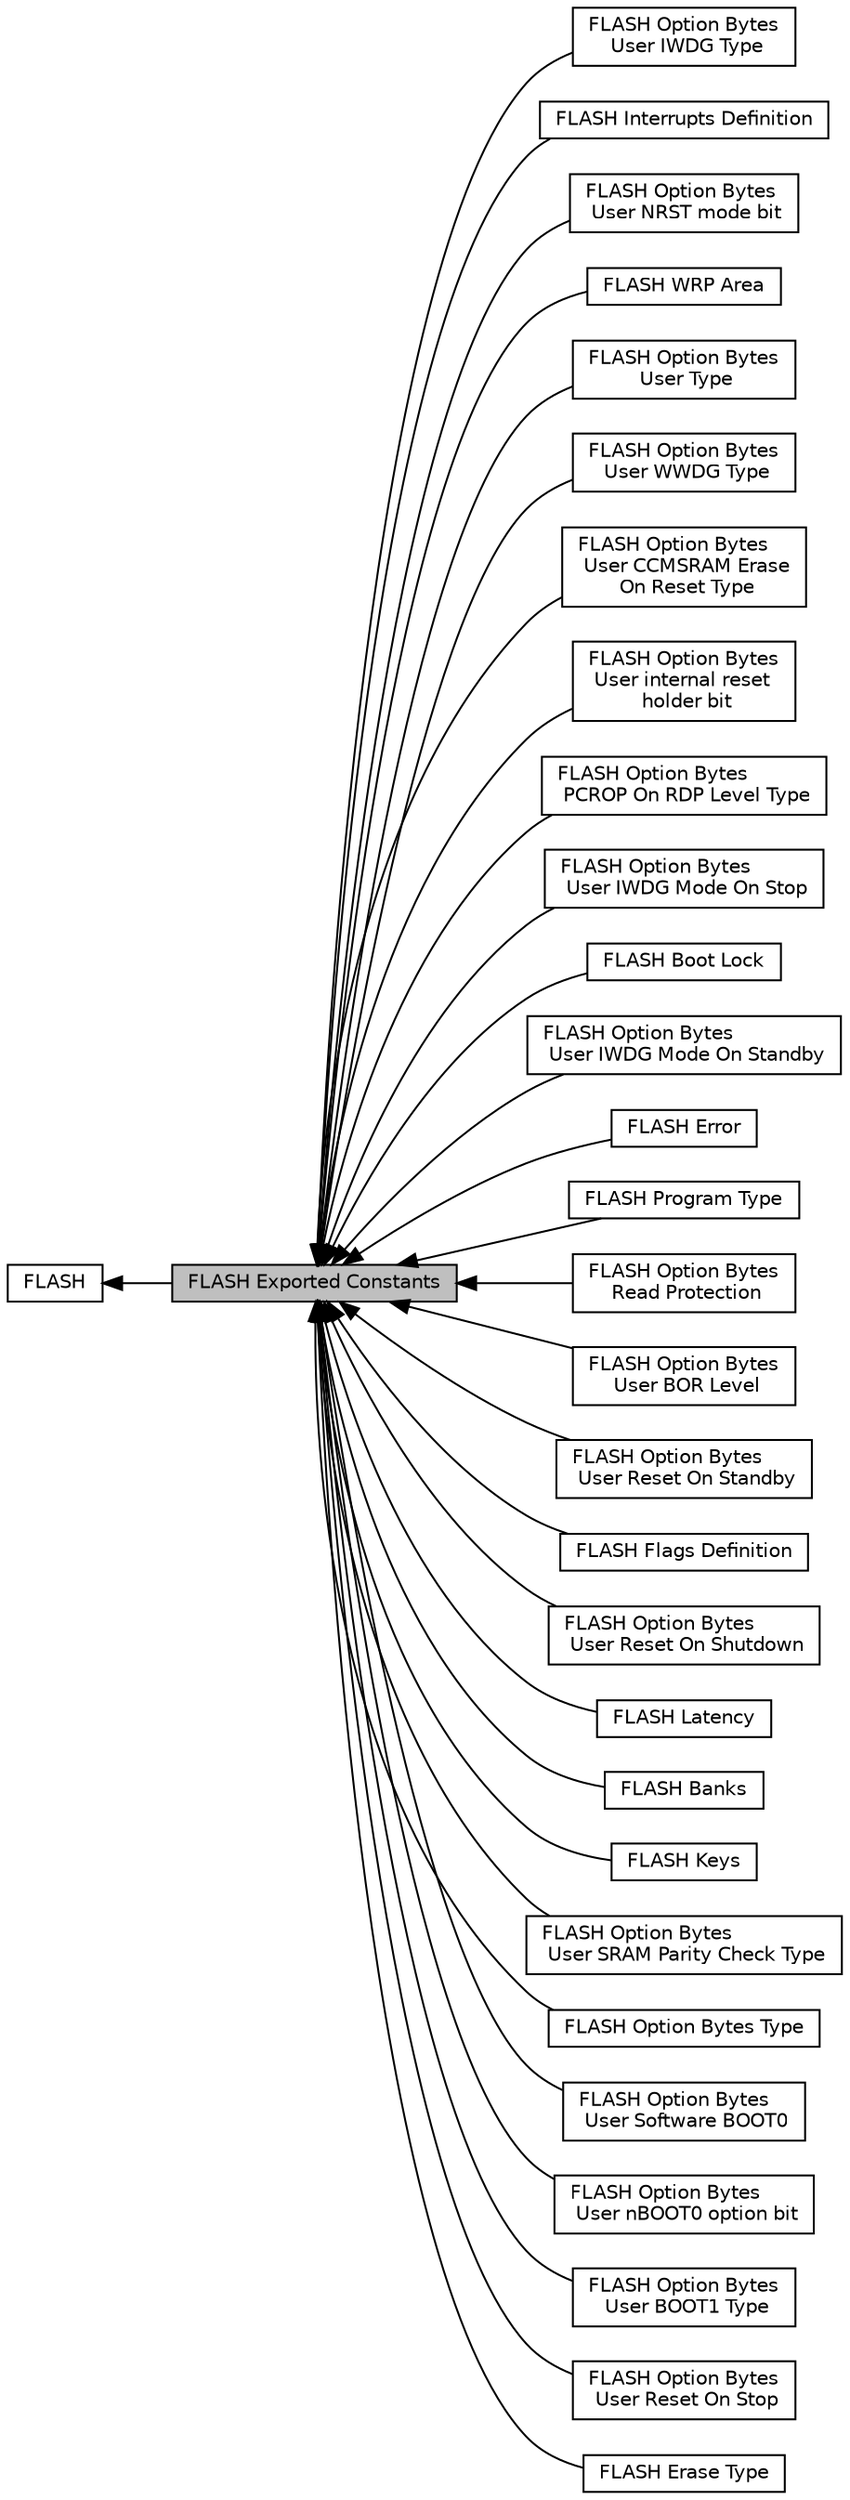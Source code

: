 digraph "FLASH Exported Constants"
{
  edge [fontname="Helvetica",fontsize="10",labelfontname="Helvetica",labelfontsize="10"];
  node [fontname="Helvetica",fontsize="10",shape=box];
  rankdir=LR;
  Node16 [label="FLASH Option Bytes\l User IWDG Type",height=0.2,width=0.4,color="black", fillcolor="white", style="filled",URL="$group__FLASH__OB__USER__IWDG__SW.html",tooltip=" "];
  Node31 [label="FLASH Interrupts Definition",height=0.2,width=0.4,color="black", fillcolor="white", style="filled",URL="$group__FLASH__Interrupt__definition.html",tooltip="FLASH Interrupt definition."];
  Node25 [label="FLASH Option Bytes\l User NRST mode bit",height=0.2,width=0.4,color="black", fillcolor="white", style="filled",URL="$group__FLASH__OB__USER__NRST__MODE.html",tooltip=" "];
  Node8 [label="FLASH WRP Area",height=0.2,width=0.4,color="black", fillcolor="white", style="filled",URL="$group__FLASH__OB__WRP__Area.html",tooltip=" "];
  Node11 [label="FLASH Option Bytes\l User Type",height=0.2,width=0.4,color="black", fillcolor="white", style="filled",URL="$group__FLASH__OB__USER__Type.html",tooltip=" "];
  Node19 [label="FLASH Option Bytes\l User WWDG Type",height=0.2,width=0.4,color="black", fillcolor="white", style="filled",URL="$group__FLASH__OB__USER__WWDG__SW.html",tooltip=" "];
  Node22 [label="FLASH Option Bytes\l User CCMSRAM Erase\l On Reset Type",height=0.2,width=0.4,color="black", fillcolor="white", style="filled",URL="$group__FLASH__OB__USER__CCMSRAM__RST.html",tooltip=" "];
  Node26 [label="FLASH Option Bytes\l User internal reset\l holder bit",height=0.2,width=0.4,color="black", fillcolor="white", style="filled",URL="$group__FLASH__OB__USER__INTERNAL__RESET__HOLDER.html",tooltip=" "];
  Node27 [label="FLASH Option Bytes\l PCROP On RDP Level Type",height=0.2,width=0.4,color="black", fillcolor="white", style="filled",URL="$group__FLASH__OB__PCROP__RDP.html",tooltip=" "];
  Node17 [label="FLASH Option Bytes\l User IWDG Mode On Stop",height=0.2,width=0.4,color="black", fillcolor="white", style="filled",URL="$group__FLASH__OB__USER__IWDG__STOP.html",tooltip=" "];
  Node9 [label="FLASH Boot Lock",height=0.2,width=0.4,color="black", fillcolor="white", style="filled",URL="$group__FLASH__OB__Boot__Lock.html",tooltip=" "];
  Node18 [label="FLASH Option Bytes\l User IWDG Mode On Standby",height=0.2,width=0.4,color="black", fillcolor="white", style="filled",URL="$group__FLASH__OB__USER__IWDG__STANDBY.html",tooltip=" "];
  Node3 [label="FLASH Error",height=0.2,width=0.4,color="black", fillcolor="white", style="filled",URL="$group__FLASH__Error.html",tooltip=" "];
  Node6 [label="FLASH Program Type",height=0.2,width=0.4,color="black", fillcolor="white", style="filled",URL="$group__FLASH__Type__Program.html",tooltip=" "];
  Node10 [label="FLASH Option Bytes\l Read Protection",height=0.2,width=0.4,color="black", fillcolor="white", style="filled",URL="$group__FLASH__OB__Read__Protection.html",tooltip=" "];
  Node12 [label="FLASH Option Bytes\l User BOR Level",height=0.2,width=0.4,color="black", fillcolor="white", style="filled",URL="$group__FLASH__OB__USER__BOR__LEVEL.html",tooltip=" "];
  Node14 [label="FLASH Option Bytes\l User Reset On Standby",height=0.2,width=0.4,color="black", fillcolor="white", style="filled",URL="$group__FLASH__OB__USER__nRST__STANDBY.html",tooltip=" "];
  Node30 [label="FLASH Flags Definition",height=0.2,width=0.4,color="black", fillcolor="white", style="filled",URL="$group__FLASH__Flags.html",tooltip=" "];
  Node15 [label="FLASH Option Bytes\l User Reset On Shutdown",height=0.2,width=0.4,color="black", fillcolor="white", style="filled",URL="$group__FLASH__OB__USER__nRST__SHUTDOWN.html",tooltip=" "];
  Node28 [label="FLASH Latency",height=0.2,width=0.4,color="black", fillcolor="white", style="filled",URL="$group__FLASH__Latency.html",tooltip=" "];
  Node5 [label="FLASH Banks",height=0.2,width=0.4,color="black", fillcolor="white", style="filled",URL="$group__FLASH__Banks.html",tooltip=" "];
  Node29 [label="FLASH Keys",height=0.2,width=0.4,color="black", fillcolor="white", style="filled",URL="$group__FLASH__Keys.html",tooltip=" "];
  Node21 [label="FLASH Option Bytes\l User SRAM Parity Check Type",height=0.2,width=0.4,color="black", fillcolor="white", style="filled",URL="$group__FLASH__OB__USER__SRAM__PE.html",tooltip=" "];
  Node1 [label="FLASH Exported Constants",height=0.2,width=0.4,color="black", fillcolor="grey75", style="filled", fontcolor="black",tooltip=" "];
  Node7 [label="FLASH Option Bytes Type",height=0.2,width=0.4,color="black", fillcolor="white", style="filled",URL="$group__FLASH__OB__Type.html",tooltip=" "];
  Node23 [label="FLASH Option Bytes\l User Software BOOT0",height=0.2,width=0.4,color="black", fillcolor="white", style="filled",URL="$group__FLASH__OB__USER__nSWBOOT0.html",tooltip=" "];
  Node24 [label="FLASH Option Bytes\l User nBOOT0 option bit",height=0.2,width=0.4,color="black", fillcolor="white", style="filled",URL="$group__FLASH__OB__USER__nBOOT0.html",tooltip=" "];
  Node20 [label="FLASH Option Bytes\l User BOOT1 Type",height=0.2,width=0.4,color="black", fillcolor="white", style="filled",URL="$group__FLASH__OB__USER__nBOOT1.html",tooltip=" "];
  Node13 [label="FLASH Option Bytes\l User Reset On Stop",height=0.2,width=0.4,color="black", fillcolor="white", style="filled",URL="$group__FLASH__OB__USER__nRST__STOP.html",tooltip=" "];
  Node4 [label="FLASH Erase Type",height=0.2,width=0.4,color="black", fillcolor="white", style="filled",URL="$group__FLASH__Type__Erase.html",tooltip=" "];
  Node2 [label="FLASH",height=0.2,width=0.4,color="black", fillcolor="white", style="filled",URL="$group__FLASH.html",tooltip="FLASH HAL module driver."];
  Node2->Node1 [shape=plaintext, dir="back", style="solid"];
  Node1->Node3 [shape=plaintext, dir="back", style="solid"];
  Node1->Node4 [shape=plaintext, dir="back", style="solid"];
  Node1->Node5 [shape=plaintext, dir="back", style="solid"];
  Node1->Node6 [shape=plaintext, dir="back", style="solid"];
  Node1->Node7 [shape=plaintext, dir="back", style="solid"];
  Node1->Node8 [shape=plaintext, dir="back", style="solid"];
  Node1->Node9 [shape=plaintext, dir="back", style="solid"];
  Node1->Node10 [shape=plaintext, dir="back", style="solid"];
  Node1->Node11 [shape=plaintext, dir="back", style="solid"];
  Node1->Node12 [shape=plaintext, dir="back", style="solid"];
  Node1->Node13 [shape=plaintext, dir="back", style="solid"];
  Node1->Node14 [shape=plaintext, dir="back", style="solid"];
  Node1->Node15 [shape=plaintext, dir="back", style="solid"];
  Node1->Node16 [shape=plaintext, dir="back", style="solid"];
  Node1->Node17 [shape=plaintext, dir="back", style="solid"];
  Node1->Node18 [shape=plaintext, dir="back", style="solid"];
  Node1->Node19 [shape=plaintext, dir="back", style="solid"];
  Node1->Node20 [shape=plaintext, dir="back", style="solid"];
  Node1->Node21 [shape=plaintext, dir="back", style="solid"];
  Node1->Node22 [shape=plaintext, dir="back", style="solid"];
  Node1->Node23 [shape=plaintext, dir="back", style="solid"];
  Node1->Node24 [shape=plaintext, dir="back", style="solid"];
  Node1->Node25 [shape=plaintext, dir="back", style="solid"];
  Node1->Node26 [shape=plaintext, dir="back", style="solid"];
  Node1->Node27 [shape=plaintext, dir="back", style="solid"];
  Node1->Node28 [shape=plaintext, dir="back", style="solid"];
  Node1->Node29 [shape=plaintext, dir="back", style="solid"];
  Node1->Node30 [shape=plaintext, dir="back", style="solid"];
  Node1->Node31 [shape=plaintext, dir="back", style="solid"];
}
